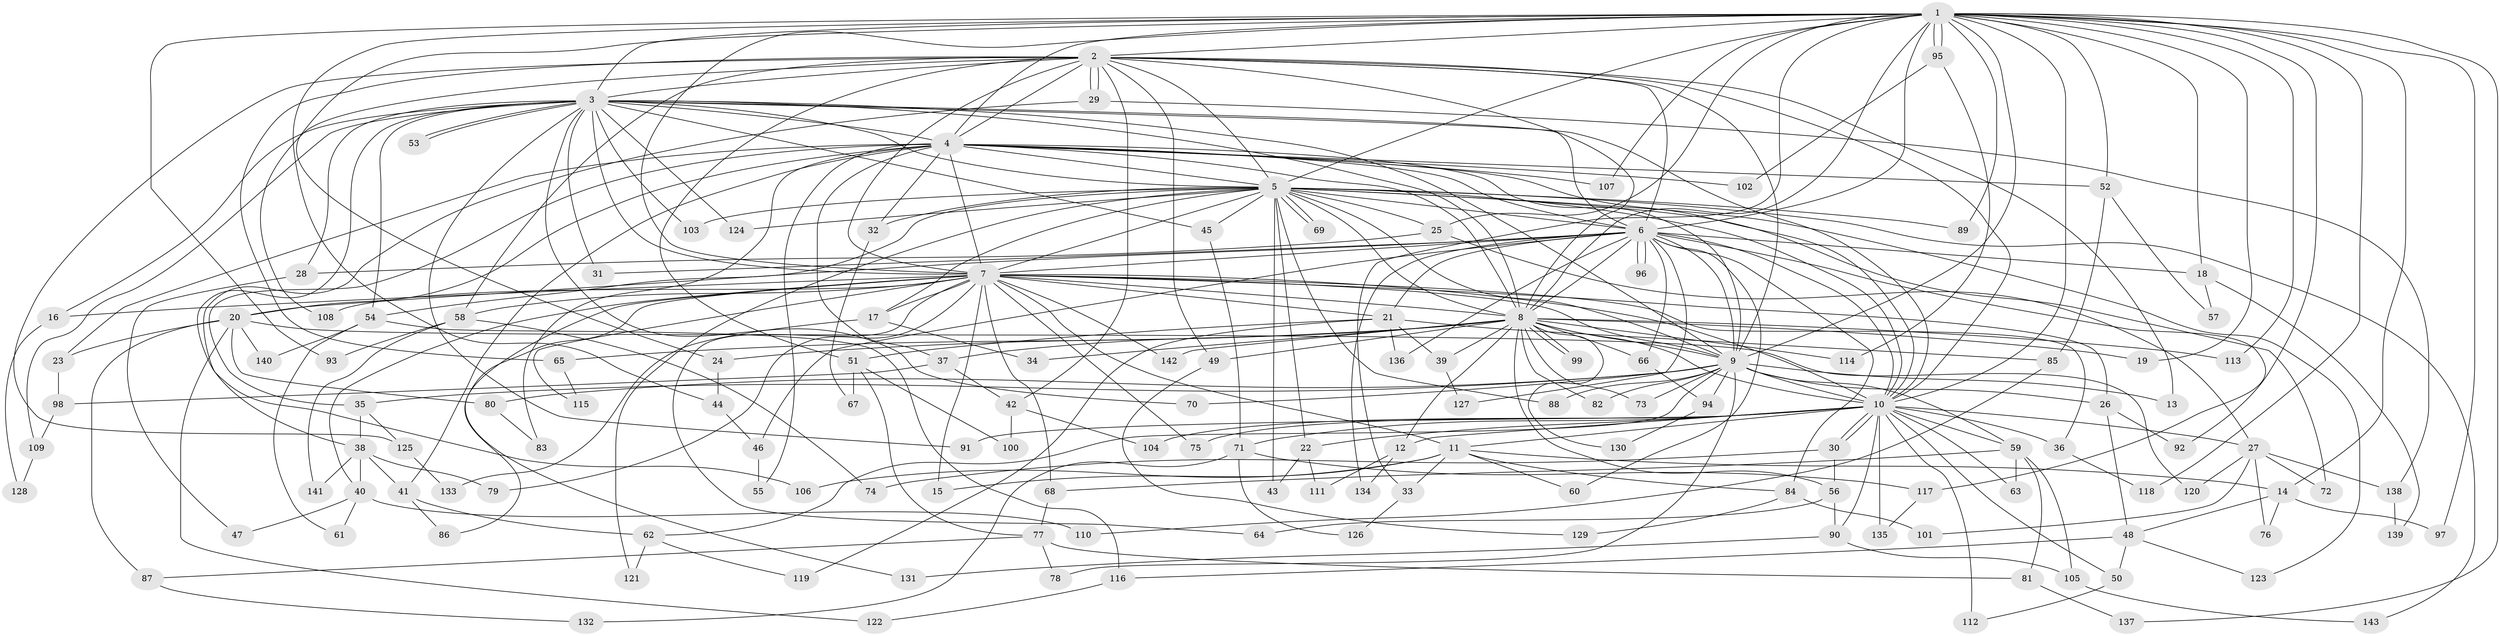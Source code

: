 // coarse degree distribution, {24: 0.009345794392523364, 26: 0.009345794392523364, 31: 0.009345794392523364, 20: 0.009345794392523364, 23: 0.018691588785046728, 33: 0.009345794392523364, 8: 0.037383177570093455, 4: 0.14018691588785046, 2: 0.4205607476635514, 5: 0.07476635514018691, 3: 0.18691588785046728, 6: 0.018691588785046728, 7: 0.009345794392523364, 1: 0.04672897196261682}
// Generated by graph-tools (version 1.1) at 2025/23/03/03/25 07:23:40]
// undirected, 143 vertices, 311 edges
graph export_dot {
graph [start="1"]
  node [color=gray90,style=filled];
  1;
  2;
  3;
  4;
  5;
  6;
  7;
  8;
  9;
  10;
  11;
  12;
  13;
  14;
  15;
  16;
  17;
  18;
  19;
  20;
  21;
  22;
  23;
  24;
  25;
  26;
  27;
  28;
  29;
  30;
  31;
  32;
  33;
  34;
  35;
  36;
  37;
  38;
  39;
  40;
  41;
  42;
  43;
  44;
  45;
  46;
  47;
  48;
  49;
  50;
  51;
  52;
  53;
  54;
  55;
  56;
  57;
  58;
  59;
  60;
  61;
  62;
  63;
  64;
  65;
  66;
  67;
  68;
  69;
  70;
  71;
  72;
  73;
  74;
  75;
  76;
  77;
  78;
  79;
  80;
  81;
  82;
  83;
  84;
  85;
  86;
  87;
  88;
  89;
  90;
  91;
  92;
  93;
  94;
  95;
  96;
  97;
  98;
  99;
  100;
  101;
  102;
  103;
  104;
  105;
  106;
  107;
  108;
  109;
  110;
  111;
  112;
  113;
  114;
  115;
  116;
  117;
  118;
  119;
  120;
  121;
  122;
  123;
  124;
  125;
  126;
  127;
  128;
  129;
  130;
  131;
  132;
  133;
  134;
  135;
  136;
  137;
  138;
  139;
  140;
  141;
  142;
  143;
  1 -- 2;
  1 -- 3;
  1 -- 4;
  1 -- 5;
  1 -- 6;
  1 -- 7;
  1 -- 8;
  1 -- 9;
  1 -- 10;
  1 -- 14;
  1 -- 18;
  1 -- 19;
  1 -- 24;
  1 -- 25;
  1 -- 33;
  1 -- 44;
  1 -- 52;
  1 -- 89;
  1 -- 92;
  1 -- 93;
  1 -- 95;
  1 -- 95;
  1 -- 97;
  1 -- 107;
  1 -- 113;
  1 -- 118;
  1 -- 137;
  2 -- 3;
  2 -- 4;
  2 -- 5;
  2 -- 6;
  2 -- 7;
  2 -- 8;
  2 -- 9;
  2 -- 10;
  2 -- 13;
  2 -- 29;
  2 -- 29;
  2 -- 42;
  2 -- 49;
  2 -- 51;
  2 -- 58;
  2 -- 65;
  2 -- 108;
  2 -- 125;
  3 -- 4;
  3 -- 5;
  3 -- 6;
  3 -- 7;
  3 -- 8;
  3 -- 9;
  3 -- 10;
  3 -- 16;
  3 -- 28;
  3 -- 31;
  3 -- 45;
  3 -- 53;
  3 -- 53;
  3 -- 54;
  3 -- 70;
  3 -- 91;
  3 -- 103;
  3 -- 106;
  3 -- 109;
  3 -- 124;
  4 -- 5;
  4 -- 6;
  4 -- 7;
  4 -- 8;
  4 -- 9;
  4 -- 10;
  4 -- 20;
  4 -- 23;
  4 -- 32;
  4 -- 35;
  4 -- 37;
  4 -- 41;
  4 -- 52;
  4 -- 55;
  4 -- 83;
  4 -- 102;
  4 -- 107;
  5 -- 6;
  5 -- 7;
  5 -- 8;
  5 -- 9;
  5 -- 10;
  5 -- 17;
  5 -- 22;
  5 -- 25;
  5 -- 32;
  5 -- 43;
  5 -- 45;
  5 -- 54;
  5 -- 69;
  5 -- 69;
  5 -- 72;
  5 -- 88;
  5 -- 89;
  5 -- 103;
  5 -- 121;
  5 -- 123;
  5 -- 124;
  5 -- 143;
  6 -- 7;
  6 -- 8;
  6 -- 9;
  6 -- 10;
  6 -- 18;
  6 -- 20;
  6 -- 21;
  6 -- 31;
  6 -- 46;
  6 -- 60;
  6 -- 66;
  6 -- 84;
  6 -- 96;
  6 -- 96;
  6 -- 117;
  6 -- 127;
  6 -- 134;
  6 -- 136;
  7 -- 8;
  7 -- 9;
  7 -- 10;
  7 -- 11;
  7 -- 15;
  7 -- 16;
  7 -- 17;
  7 -- 21;
  7 -- 26;
  7 -- 36;
  7 -- 40;
  7 -- 58;
  7 -- 64;
  7 -- 68;
  7 -- 75;
  7 -- 79;
  7 -- 86;
  7 -- 108;
  7 -- 115;
  7 -- 131;
  7 -- 142;
  8 -- 9;
  8 -- 10;
  8 -- 12;
  8 -- 19;
  8 -- 24;
  8 -- 34;
  8 -- 37;
  8 -- 39;
  8 -- 49;
  8 -- 56;
  8 -- 65;
  8 -- 66;
  8 -- 73;
  8 -- 82;
  8 -- 99;
  8 -- 99;
  8 -- 113;
  8 -- 114;
  8 -- 130;
  8 -- 142;
  9 -- 10;
  9 -- 13;
  9 -- 26;
  9 -- 35;
  9 -- 59;
  9 -- 62;
  9 -- 70;
  9 -- 73;
  9 -- 78;
  9 -- 80;
  9 -- 82;
  9 -- 88;
  9 -- 94;
  10 -- 11;
  10 -- 12;
  10 -- 22;
  10 -- 27;
  10 -- 30;
  10 -- 30;
  10 -- 36;
  10 -- 50;
  10 -- 59;
  10 -- 63;
  10 -- 71;
  10 -- 75;
  10 -- 90;
  10 -- 91;
  10 -- 104;
  10 -- 112;
  10 -- 135;
  11 -- 14;
  11 -- 15;
  11 -- 33;
  11 -- 60;
  11 -- 84;
  11 -- 106;
  12 -- 111;
  12 -- 134;
  14 -- 48;
  14 -- 76;
  14 -- 97;
  16 -- 128;
  17 -- 34;
  17 -- 133;
  18 -- 57;
  18 -- 139;
  20 -- 23;
  20 -- 80;
  20 -- 87;
  20 -- 120;
  20 -- 122;
  20 -- 140;
  21 -- 39;
  21 -- 51;
  21 -- 85;
  21 -- 119;
  21 -- 136;
  22 -- 43;
  22 -- 111;
  23 -- 98;
  24 -- 44;
  25 -- 27;
  25 -- 28;
  26 -- 48;
  26 -- 92;
  27 -- 72;
  27 -- 76;
  27 -- 101;
  27 -- 120;
  27 -- 138;
  28 -- 47;
  29 -- 38;
  29 -- 138;
  30 -- 56;
  30 -- 74;
  32 -- 67;
  33 -- 126;
  35 -- 38;
  35 -- 125;
  36 -- 118;
  37 -- 42;
  37 -- 98;
  38 -- 40;
  38 -- 41;
  38 -- 79;
  38 -- 141;
  39 -- 127;
  40 -- 47;
  40 -- 61;
  40 -- 110;
  41 -- 62;
  41 -- 86;
  42 -- 100;
  42 -- 104;
  44 -- 46;
  45 -- 71;
  46 -- 55;
  48 -- 50;
  48 -- 116;
  48 -- 123;
  49 -- 129;
  50 -- 112;
  51 -- 67;
  51 -- 77;
  51 -- 100;
  52 -- 57;
  52 -- 85;
  54 -- 61;
  54 -- 116;
  54 -- 140;
  56 -- 64;
  56 -- 90;
  58 -- 74;
  58 -- 93;
  58 -- 141;
  59 -- 63;
  59 -- 68;
  59 -- 81;
  59 -- 105;
  62 -- 119;
  62 -- 121;
  65 -- 115;
  66 -- 94;
  68 -- 77;
  71 -- 117;
  71 -- 126;
  71 -- 132;
  77 -- 78;
  77 -- 81;
  77 -- 87;
  80 -- 83;
  81 -- 137;
  84 -- 101;
  84 -- 129;
  85 -- 110;
  87 -- 132;
  90 -- 105;
  90 -- 131;
  94 -- 130;
  95 -- 102;
  95 -- 114;
  98 -- 109;
  105 -- 143;
  109 -- 128;
  116 -- 122;
  117 -- 135;
  125 -- 133;
  138 -- 139;
}
